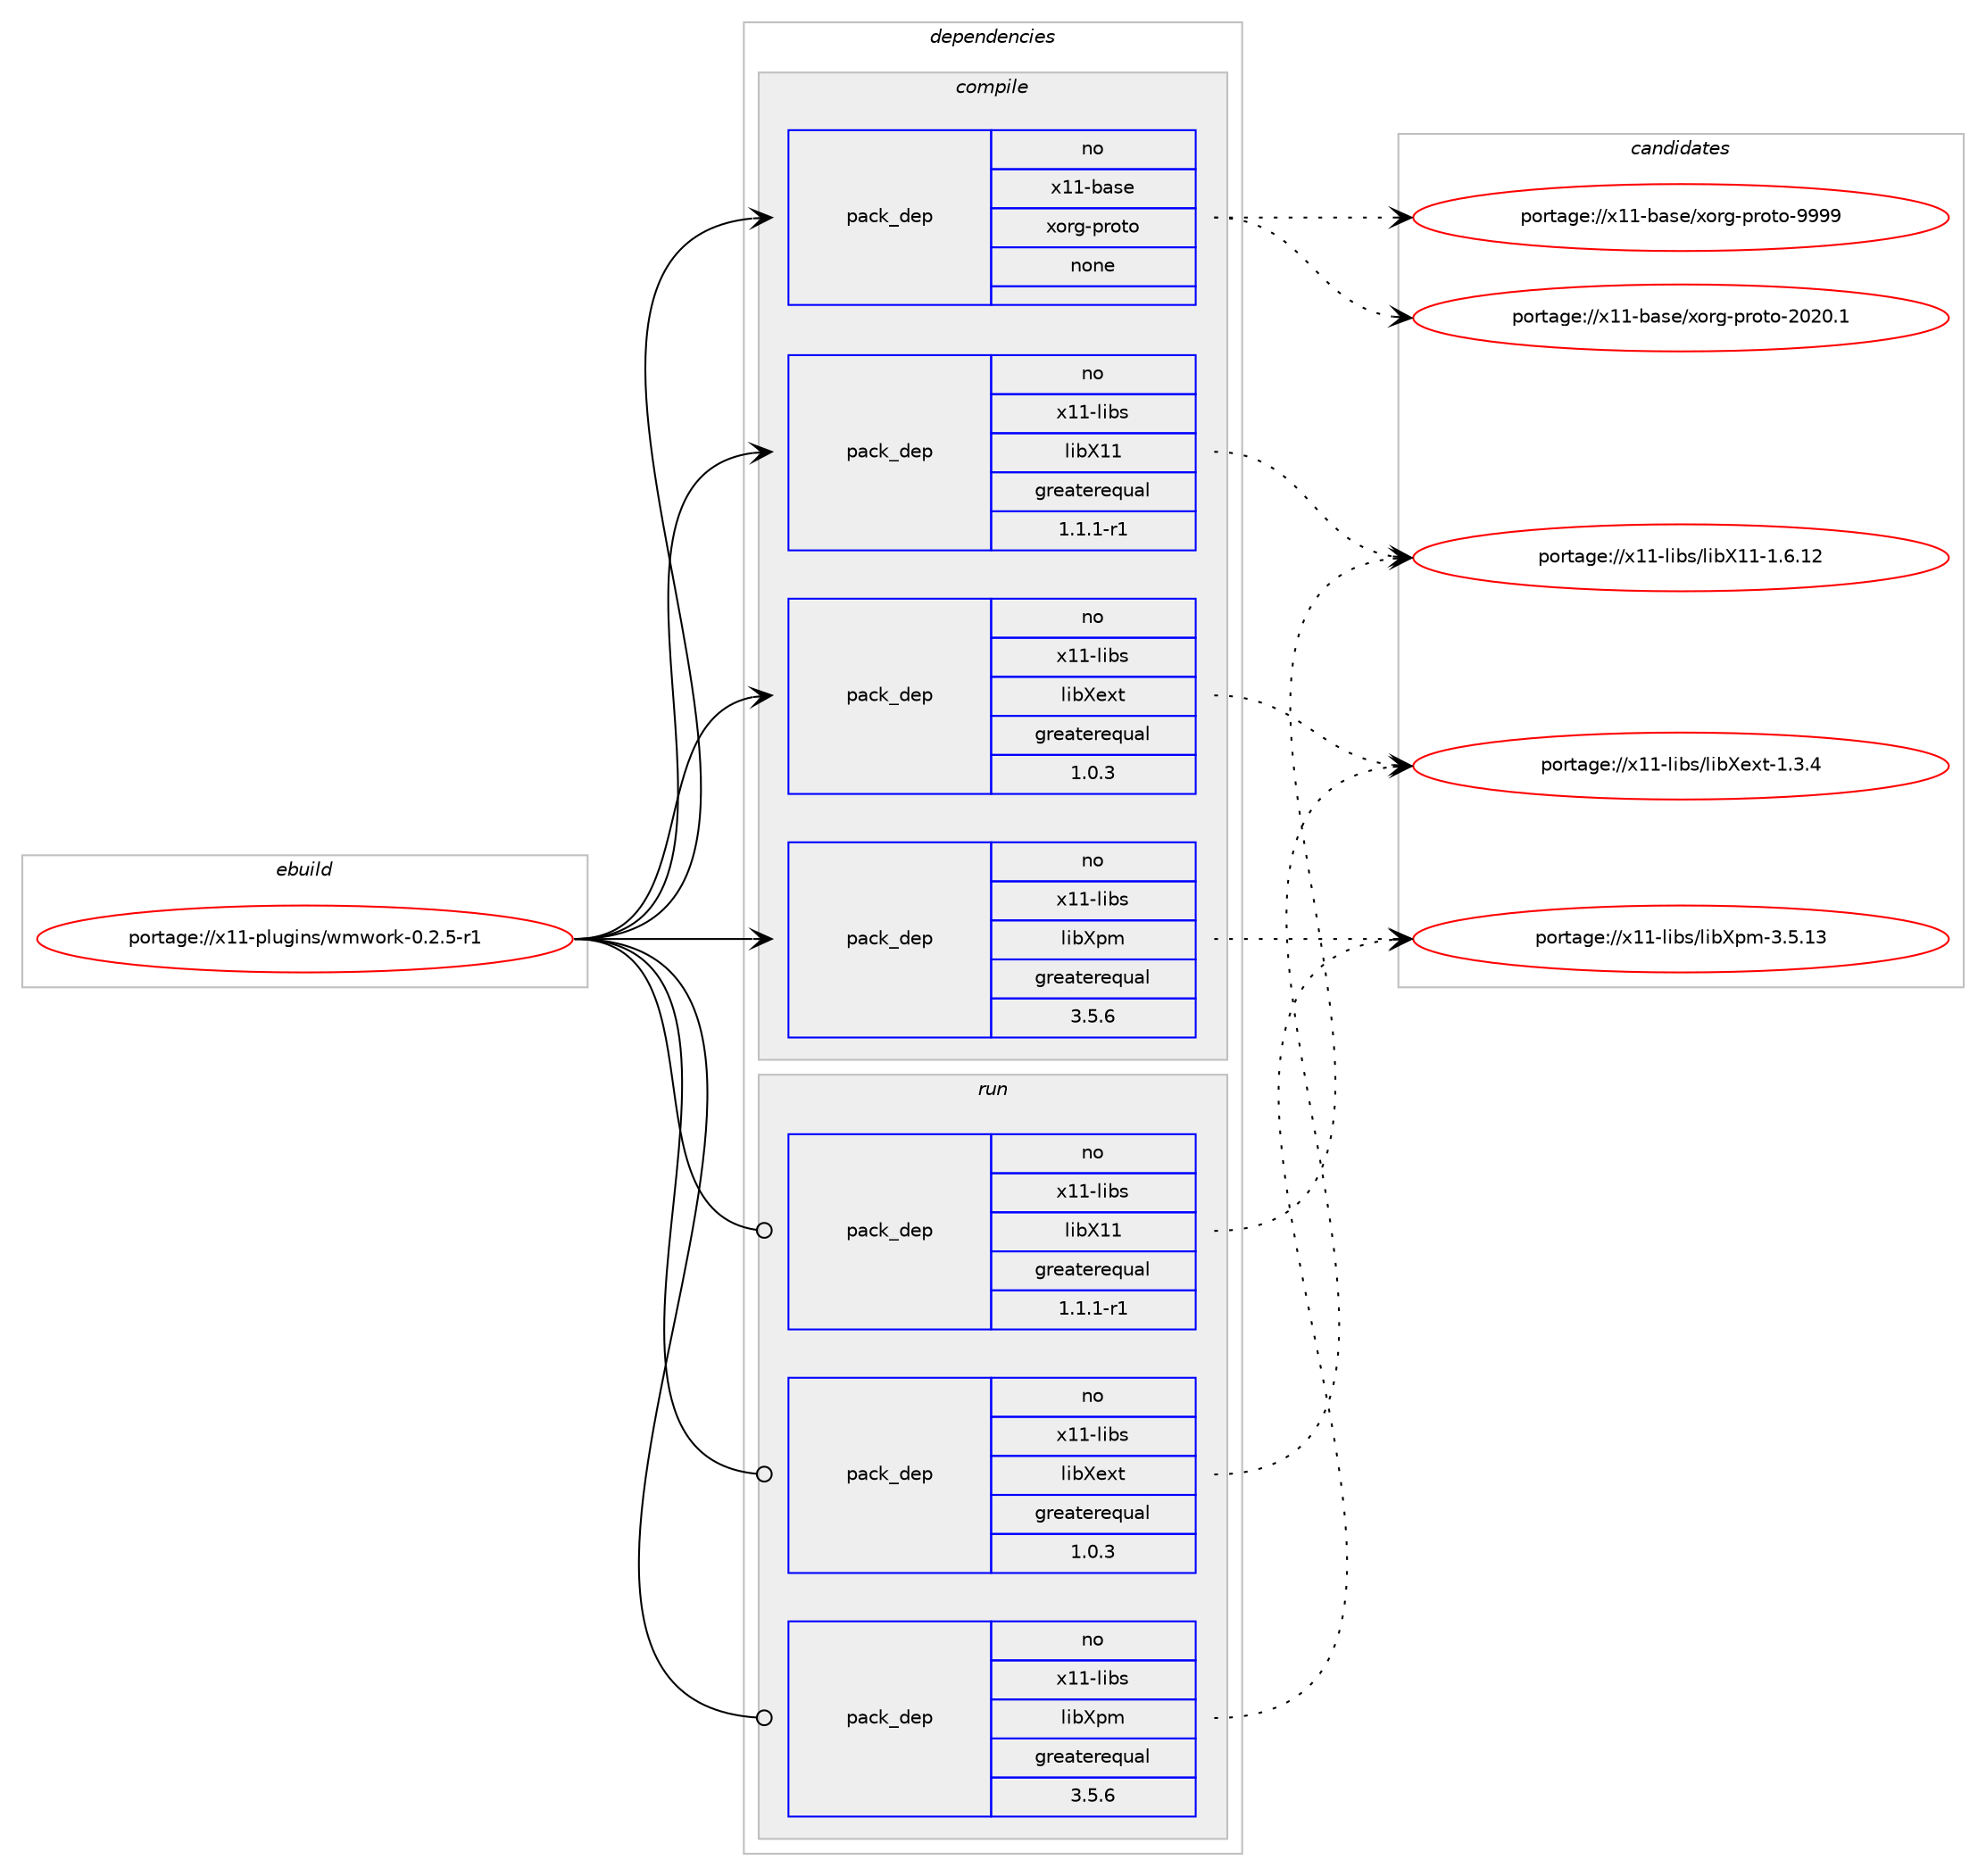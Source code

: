 digraph prolog {

# *************
# Graph options
# *************

newrank=true;
concentrate=true;
compound=true;
graph [rankdir=LR,fontname=Helvetica,fontsize=10,ranksep=1.5];#, ranksep=2.5, nodesep=0.2];
edge  [arrowhead=vee];
node  [fontname=Helvetica,fontsize=10];

# **********
# The ebuild
# **********

subgraph cluster_leftcol {
color=gray;
rank=same;
label=<<i>ebuild</i>>;
id [label="portage://x11-plugins/wmwork-0.2.5-r1", color=red, width=4, href="../x11-plugins/wmwork-0.2.5-r1.svg"];
}

# ****************
# The dependencies
# ****************

subgraph cluster_midcol {
color=gray;
label=<<i>dependencies</i>>;
subgraph cluster_compile {
fillcolor="#eeeeee";
style=filled;
label=<<i>compile</i>>;
subgraph pack292 {
dependency312 [label=<<TABLE BORDER="0" CELLBORDER="1" CELLSPACING="0" CELLPADDING="4" WIDTH="220"><TR><TD ROWSPAN="6" CELLPADDING="30">pack_dep</TD></TR><TR><TD WIDTH="110">no</TD></TR><TR><TD>x11-base</TD></TR><TR><TD>xorg-proto</TD></TR><TR><TD>none</TD></TR><TR><TD></TD></TR></TABLE>>, shape=none, color=blue];
}
id:e -> dependency312:w [weight=20,style="solid",arrowhead="vee"];
subgraph pack293 {
dependency313 [label=<<TABLE BORDER="0" CELLBORDER="1" CELLSPACING="0" CELLPADDING="4" WIDTH="220"><TR><TD ROWSPAN="6" CELLPADDING="30">pack_dep</TD></TR><TR><TD WIDTH="110">no</TD></TR><TR><TD>x11-libs</TD></TR><TR><TD>libX11</TD></TR><TR><TD>greaterequal</TD></TR><TR><TD>1.1.1-r1</TD></TR></TABLE>>, shape=none, color=blue];
}
id:e -> dependency313:w [weight=20,style="solid",arrowhead="vee"];
subgraph pack294 {
dependency314 [label=<<TABLE BORDER="0" CELLBORDER="1" CELLSPACING="0" CELLPADDING="4" WIDTH="220"><TR><TD ROWSPAN="6" CELLPADDING="30">pack_dep</TD></TR><TR><TD WIDTH="110">no</TD></TR><TR><TD>x11-libs</TD></TR><TR><TD>libXext</TD></TR><TR><TD>greaterequal</TD></TR><TR><TD>1.0.3</TD></TR></TABLE>>, shape=none, color=blue];
}
id:e -> dependency314:w [weight=20,style="solid",arrowhead="vee"];
subgraph pack295 {
dependency315 [label=<<TABLE BORDER="0" CELLBORDER="1" CELLSPACING="0" CELLPADDING="4" WIDTH="220"><TR><TD ROWSPAN="6" CELLPADDING="30">pack_dep</TD></TR><TR><TD WIDTH="110">no</TD></TR><TR><TD>x11-libs</TD></TR><TR><TD>libXpm</TD></TR><TR><TD>greaterequal</TD></TR><TR><TD>3.5.6</TD></TR></TABLE>>, shape=none, color=blue];
}
id:e -> dependency315:w [weight=20,style="solid",arrowhead="vee"];
}
subgraph cluster_compileandrun {
fillcolor="#eeeeee";
style=filled;
label=<<i>compile and run</i>>;
}
subgraph cluster_run {
fillcolor="#eeeeee";
style=filled;
label=<<i>run</i>>;
subgraph pack296 {
dependency316 [label=<<TABLE BORDER="0" CELLBORDER="1" CELLSPACING="0" CELLPADDING="4" WIDTH="220"><TR><TD ROWSPAN="6" CELLPADDING="30">pack_dep</TD></TR><TR><TD WIDTH="110">no</TD></TR><TR><TD>x11-libs</TD></TR><TR><TD>libX11</TD></TR><TR><TD>greaterequal</TD></TR><TR><TD>1.1.1-r1</TD></TR></TABLE>>, shape=none, color=blue];
}
id:e -> dependency316:w [weight=20,style="solid",arrowhead="odot"];
subgraph pack297 {
dependency317 [label=<<TABLE BORDER="0" CELLBORDER="1" CELLSPACING="0" CELLPADDING="4" WIDTH="220"><TR><TD ROWSPAN="6" CELLPADDING="30">pack_dep</TD></TR><TR><TD WIDTH="110">no</TD></TR><TR><TD>x11-libs</TD></TR><TR><TD>libXext</TD></TR><TR><TD>greaterequal</TD></TR><TR><TD>1.0.3</TD></TR></TABLE>>, shape=none, color=blue];
}
id:e -> dependency317:w [weight=20,style="solid",arrowhead="odot"];
subgraph pack298 {
dependency318 [label=<<TABLE BORDER="0" CELLBORDER="1" CELLSPACING="0" CELLPADDING="4" WIDTH="220"><TR><TD ROWSPAN="6" CELLPADDING="30">pack_dep</TD></TR><TR><TD WIDTH="110">no</TD></TR><TR><TD>x11-libs</TD></TR><TR><TD>libXpm</TD></TR><TR><TD>greaterequal</TD></TR><TR><TD>3.5.6</TD></TR></TABLE>>, shape=none, color=blue];
}
id:e -> dependency318:w [weight=20,style="solid",arrowhead="odot"];
}
}

# **************
# The candidates
# **************

subgraph cluster_choices {
rank=same;
color=gray;
label=<<i>candidates</i>>;

subgraph choice292 {
color=black;
nodesep=1;
choice120494945989711510147120111114103451121141111161114557575757 [label="portage://x11-base/xorg-proto-9999", color=red, width=4,href="../x11-base/xorg-proto-9999.svg"];
choice1204949459897115101471201111141034511211411111611145504850484649 [label="portage://x11-base/xorg-proto-2020.1", color=red, width=4,href="../x11-base/xorg-proto-2020.1.svg"];
dependency312:e -> choice120494945989711510147120111114103451121141111161114557575757:w [style=dotted,weight="100"];
dependency312:e -> choice1204949459897115101471201111141034511211411111611145504850484649:w [style=dotted,weight="100"];
}
subgraph choice293 {
color=black;
nodesep=1;
choice12049494510810598115471081059888494945494654464950 [label="portage://x11-libs/libX11-1.6.12", color=red, width=4,href="../x11-libs/libX11-1.6.12.svg"];
dependency313:e -> choice12049494510810598115471081059888494945494654464950:w [style=dotted,weight="100"];
}
subgraph choice294 {
color=black;
nodesep=1;
choice12049494510810598115471081059888101120116454946514652 [label="portage://x11-libs/libXext-1.3.4", color=red, width=4,href="../x11-libs/libXext-1.3.4.svg"];
dependency314:e -> choice12049494510810598115471081059888101120116454946514652:w [style=dotted,weight="100"];
}
subgraph choice295 {
color=black;
nodesep=1;
choice1204949451081059811547108105988811210945514653464951 [label="portage://x11-libs/libXpm-3.5.13", color=red, width=4,href="../x11-libs/libXpm-3.5.13.svg"];
dependency315:e -> choice1204949451081059811547108105988811210945514653464951:w [style=dotted,weight="100"];
}
subgraph choice296 {
color=black;
nodesep=1;
choice12049494510810598115471081059888494945494654464950 [label="portage://x11-libs/libX11-1.6.12", color=red, width=4,href="../x11-libs/libX11-1.6.12.svg"];
dependency316:e -> choice12049494510810598115471081059888494945494654464950:w [style=dotted,weight="100"];
}
subgraph choice297 {
color=black;
nodesep=1;
choice12049494510810598115471081059888101120116454946514652 [label="portage://x11-libs/libXext-1.3.4", color=red, width=4,href="../x11-libs/libXext-1.3.4.svg"];
dependency317:e -> choice12049494510810598115471081059888101120116454946514652:w [style=dotted,weight="100"];
}
subgraph choice298 {
color=black;
nodesep=1;
choice1204949451081059811547108105988811210945514653464951 [label="portage://x11-libs/libXpm-3.5.13", color=red, width=4,href="../x11-libs/libXpm-3.5.13.svg"];
dependency318:e -> choice1204949451081059811547108105988811210945514653464951:w [style=dotted,weight="100"];
}
}

}
